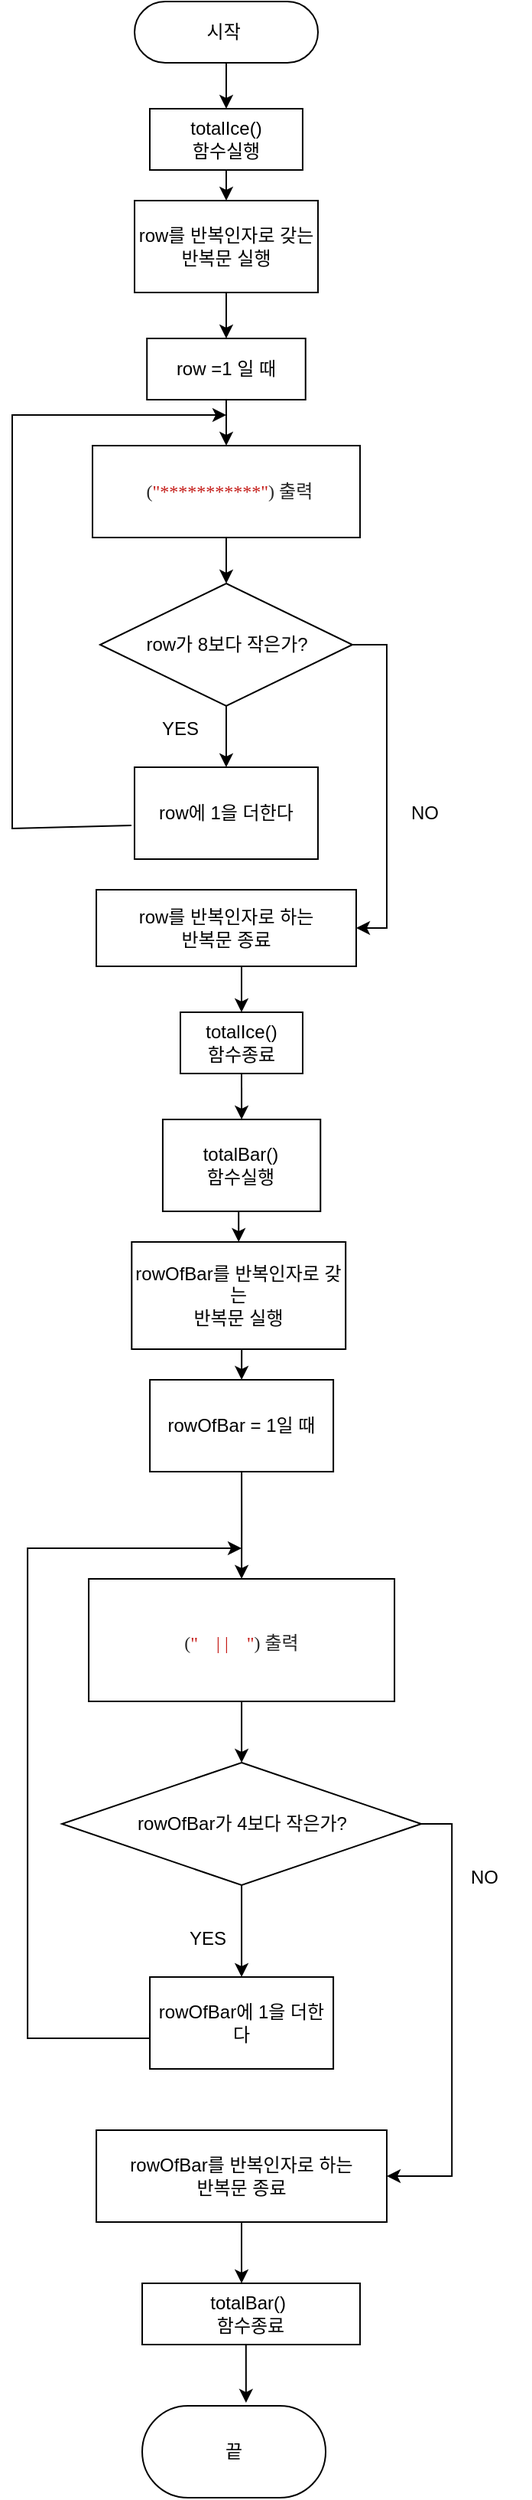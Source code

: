 <mxfile version="20.0.3" type="device"><diagram id="C5RBs43oDa-KdzZeNtuy" name="Page-1"><mxGraphModel dx="946" dy="648" grid="1" gridSize="10" guides="1" tooltips="1" connect="1" arrows="1" fold="1" page="1" pageScale="1" pageWidth="827" pageHeight="1169" math="0" shadow="0"><root><mxCell id="WIyWlLk6GJQsqaUBKTNV-0"/><mxCell id="WIyWlLk6GJQsqaUBKTNV-1" parent="WIyWlLk6GJQsqaUBKTNV-0"/><mxCell id="AFYc0Ny00LuI0GfS94SF-1" style="edgeStyle=orthogonalEdgeStyle;rounded=0;orthogonalLoop=1;jettySize=auto;html=1;exitX=0.5;exitY=1;exitDx=0;exitDy=0;" edge="1" parent="WIyWlLk6GJQsqaUBKTNV-1" source="mZr4-VMisL2OEZDExAja-1" target="AFYc0Ny00LuI0GfS94SF-0"><mxGeometry relative="1" as="geometry"/></mxCell><mxCell id="mZr4-VMisL2OEZDExAja-1" value="시작&amp;nbsp;" style="rounded=1;whiteSpace=wrap;html=1;arcSize=50;" parent="WIyWlLk6GJQsqaUBKTNV-1" vertex="1"><mxGeometry x="310.01" y="100" width="120" height="40" as="geometry"/></mxCell><mxCell id="mZr4-VMisL2OEZDExAja-2" value="끝" style="rounded=1;whiteSpace=wrap;html=1;arcSize=50;" parent="WIyWlLk6GJQsqaUBKTNV-1" vertex="1"><mxGeometry x="315.02" y="1670" width="120" height="60" as="geometry"/></mxCell><mxCell id="mZr4-VMisL2OEZDExAja-9" style="edgeStyle=orthogonalEdgeStyle;rounded=0;orthogonalLoop=1;jettySize=auto;html=1;exitX=0.5;exitY=1;exitDx=0;exitDy=0;entryX=0.5;entryY=0;entryDx=0;entryDy=0;" parent="WIyWlLk6GJQsqaUBKTNV-1" source="mZr4-VMisL2OEZDExAja-3" target="mZr4-VMisL2OEZDExAja-8" edge="1"><mxGeometry relative="1" as="geometry"/></mxCell><mxCell id="mZr4-VMisL2OEZDExAja-3" value="&amp;nbsp;&lt;span style=&quot;font-family: Menlo; background-color: rgb(255, 255, 255); color: rgba(0, 0, 0, 0.85);&quot;&gt;(&lt;/span&gt;&lt;span style=&quot;color: rgb(196, 26, 22); font-family: Menlo; background-color: rgb(255, 255, 255);&quot;&gt;&quot;***********&quot;&lt;/span&gt;&lt;span style=&quot;font-family: Menlo; background-color: rgb(255, 255, 255); color: rgba(0, 0, 0, 0.85);&quot;&gt;) 출력&lt;/span&gt;" style="rounded=0;whiteSpace=wrap;html=1;" parent="WIyWlLk6GJQsqaUBKTNV-1" vertex="1"><mxGeometry x="282.51" y="390" width="175" height="60" as="geometry"/></mxCell><mxCell id="mZr4-VMisL2OEZDExAja-10" style="edgeStyle=orthogonalEdgeStyle;rounded=0;orthogonalLoop=1;jettySize=auto;html=1;exitX=0.5;exitY=1;exitDx=0;exitDy=0;entryX=0.5;entryY=0;entryDx=0;entryDy=0;" parent="WIyWlLk6GJQsqaUBKTNV-1" source="mZr4-VMisL2OEZDExAja-5" target="mZr4-VMisL2OEZDExAja-3" edge="1"><mxGeometry relative="1" as="geometry"/></mxCell><mxCell id="mZr4-VMisL2OEZDExAja-5" value="row =1 일 때" style="rounded=0;whiteSpace=wrap;html=1;" parent="WIyWlLk6GJQsqaUBKTNV-1" vertex="1"><mxGeometry x="318.12" y="320" width="103.75" height="40" as="geometry"/></mxCell><mxCell id="mZr4-VMisL2OEZDExAja-14" style="edgeStyle=orthogonalEdgeStyle;rounded=0;orthogonalLoop=1;jettySize=auto;html=1;exitX=0.5;exitY=1;exitDx=0;exitDy=0;entryX=0.5;entryY=0;entryDx=0;entryDy=0;" parent="WIyWlLk6GJQsqaUBKTNV-1" source="mZr4-VMisL2OEZDExAja-8" target="mZr4-VMisL2OEZDExAja-13" edge="1"><mxGeometry relative="1" as="geometry"/></mxCell><mxCell id="mZr4-VMisL2OEZDExAja-19" style="edgeStyle=orthogonalEdgeStyle;rounded=0;orthogonalLoop=1;jettySize=auto;html=1;exitX=1;exitY=0.5;exitDx=0;exitDy=0;entryX=1;entryY=0.5;entryDx=0;entryDy=0;" parent="WIyWlLk6GJQsqaUBKTNV-1" source="mZr4-VMisL2OEZDExAja-8" target="mZr4-VMisL2OEZDExAja-18" edge="1"><mxGeometry relative="1" as="geometry"/></mxCell><mxCell id="mZr4-VMisL2OEZDExAja-8" value="row가 8보다 작은가?" style="rhombus;whiteSpace=wrap;html=1;" parent="WIyWlLk6GJQsqaUBKTNV-1" vertex="1"><mxGeometry x="287.51" y="480" width="164.99" height="80" as="geometry"/></mxCell><mxCell id="mZr4-VMisL2OEZDExAja-12" value="" style="endArrow=classic;html=1;rounded=0;exitX=-0.017;exitY=0.633;exitDx=0;exitDy=0;exitPerimeter=0;" parent="WIyWlLk6GJQsqaUBKTNV-1" source="mZr4-VMisL2OEZDExAja-13" edge="1"><mxGeometry width="50" height="50" relative="1" as="geometry"><mxPoint x="230" y="610" as="sourcePoint"/><mxPoint x="370" y="370" as="targetPoint"/><Array as="points"><mxPoint x="230" y="640"/><mxPoint x="230" y="440"/><mxPoint x="230" y="370"/></Array></mxGeometry></mxCell><mxCell id="mZr4-VMisL2OEZDExAja-13" value="row에 1을 더한다" style="rounded=0;whiteSpace=wrap;html=1;" parent="WIyWlLk6GJQsqaUBKTNV-1" vertex="1"><mxGeometry x="309.99" y="600" width="120" height="60" as="geometry"/></mxCell><mxCell id="mZr4-VMisL2OEZDExAja-17" value="YES" style="text;html=1;strokeColor=none;fillColor=none;align=center;verticalAlign=middle;whiteSpace=wrap;rounded=0;" parent="WIyWlLk6GJQsqaUBKTNV-1" vertex="1"><mxGeometry x="310" y="560" width="60" height="30" as="geometry"/></mxCell><mxCell id="AFYc0Ny00LuI0GfS94SF-8" style="edgeStyle=orthogonalEdgeStyle;rounded=0;orthogonalLoop=1;jettySize=auto;html=1;exitX=0.5;exitY=1;exitDx=0;exitDy=0;entryX=0.5;entryY=0;entryDx=0;entryDy=0;" edge="1" parent="WIyWlLk6GJQsqaUBKTNV-1" source="mZr4-VMisL2OEZDExAja-18" target="AFYc0Ny00LuI0GfS94SF-7"><mxGeometry relative="1" as="geometry"/></mxCell><mxCell id="mZr4-VMisL2OEZDExAja-18" value="row를 반복인자로 하는&lt;br&gt;반복문 종료" style="rounded=0;whiteSpace=wrap;html=1;" parent="WIyWlLk6GJQsqaUBKTNV-1" vertex="1"><mxGeometry x="285.01" y="680" width="170" height="50" as="geometry"/></mxCell><mxCell id="mZr4-VMisL2OEZDExAja-20" value="NO" style="text;html=1;strokeColor=none;fillColor=none;align=center;verticalAlign=middle;whiteSpace=wrap;rounded=0;" parent="WIyWlLk6GJQsqaUBKTNV-1" vertex="1"><mxGeometry x="470" y="615" width="60" height="30" as="geometry"/></mxCell><mxCell id="mZr4-VMisL2OEZDExAja-39" style="edgeStyle=orthogonalEdgeStyle;rounded=0;orthogonalLoop=1;jettySize=auto;html=1;exitX=0.5;exitY=1;exitDx=0;exitDy=0;entryX=0.5;entryY=0;entryDx=0;entryDy=0;" parent="WIyWlLk6GJQsqaUBKTNV-1" source="mZr4-VMisL2OEZDExAja-24" target="mZr4-VMisL2OEZDExAja-27" edge="1"><mxGeometry relative="1" as="geometry"/></mxCell><mxCell id="mZr4-VMisL2OEZDExAja-24" value="rowOfBar = 1일 때" style="rounded=0;whiteSpace=wrap;html=1;" parent="WIyWlLk6GJQsqaUBKTNV-1" vertex="1"><mxGeometry x="320.05" y="1000" width="120" height="60" as="geometry"/></mxCell><mxCell id="mZr4-VMisL2OEZDExAja-40" style="edgeStyle=orthogonalEdgeStyle;rounded=0;orthogonalLoop=1;jettySize=auto;html=1;exitX=0.5;exitY=1;exitDx=0;exitDy=0;entryX=0.5;entryY=0;entryDx=0;entryDy=0;" parent="WIyWlLk6GJQsqaUBKTNV-1" source="mZr4-VMisL2OEZDExAja-27" target="mZr4-VMisL2OEZDExAja-35" edge="1"><mxGeometry relative="1" as="geometry"/></mxCell><mxCell id="mZr4-VMisL2OEZDExAja-27" value="&lt;p style=&quot;margin: 0px; font-stretch: normal; line-height: normal; font-family: Menlo; color: rgba(0, 0, 0, 0.85); background-color: rgb(255, 255, 255);&quot;&gt;(&lt;span style=&quot;color: rgb(196, 26, 22);&quot;&gt;&quot;&lt;/span&gt;&lt;span style=&quot;color: rgb(196, 26, 22);&quot;&gt;&amp;nbsp; &amp;nbsp; &lt;/span&gt;&lt;span style=&quot;color: rgb(196, 26, 22);&quot;&gt;| |&lt;/span&gt;&lt;span style=&quot;color: rgb(196, 26, 22);&quot;&gt;&amp;nbsp; &amp;nbsp; &lt;/span&gt;&lt;span style=&quot;color: rgb(196, 26, 22);&quot;&gt;&quot;&lt;/span&gt;) 출력&lt;/p&gt;" style="rounded=0;whiteSpace=wrap;html=1;" parent="WIyWlLk6GJQsqaUBKTNV-1" vertex="1"><mxGeometry x="280.04" y="1130" width="200" height="80" as="geometry"/></mxCell><mxCell id="mZr4-VMisL2OEZDExAja-33" style="edgeStyle=orthogonalEdgeStyle;rounded=0;orthogonalLoop=1;jettySize=auto;html=1;exitX=0.5;exitY=1;exitDx=0;exitDy=0;entryX=0.5;entryY=0;entryDx=0;entryDy=0;" parent="WIyWlLk6GJQsqaUBKTNV-1" source="mZr4-VMisL2OEZDExAja-35" target="mZr4-VMisL2OEZDExAja-37" edge="1"><mxGeometry relative="1" as="geometry"/></mxCell><mxCell id="mZr4-VMisL2OEZDExAja-44" style="edgeStyle=orthogonalEdgeStyle;rounded=0;orthogonalLoop=1;jettySize=auto;html=1;exitX=1;exitY=0.5;exitDx=0;exitDy=0;entryX=1;entryY=0.5;entryDx=0;entryDy=0;" parent="WIyWlLk6GJQsqaUBKTNV-1" source="mZr4-VMisL2OEZDExAja-35" target="mZr4-VMisL2OEZDExAja-43" edge="1"><mxGeometry relative="1" as="geometry"/></mxCell><mxCell id="mZr4-VMisL2OEZDExAja-35" value="rowOfBar가 4보다 작은가?" style="rhombus;whiteSpace=wrap;html=1;" parent="WIyWlLk6GJQsqaUBKTNV-1" vertex="1"><mxGeometry x="262.55" y="1250" width="234.99" height="80" as="geometry"/></mxCell><mxCell id="mZr4-VMisL2OEZDExAja-41" style="edgeStyle=orthogonalEdgeStyle;rounded=0;orthogonalLoop=1;jettySize=auto;html=1;exitX=0;exitY=0.5;exitDx=0;exitDy=0;" parent="WIyWlLk6GJQsqaUBKTNV-1" source="mZr4-VMisL2OEZDExAja-37" edge="1"><mxGeometry relative="1" as="geometry"><mxPoint x="380.025" y="1110" as="targetPoint"/><mxPoint x="200.02" y="1390" as="sourcePoint"/><Array as="points"><mxPoint x="320.03" y="1430"/><mxPoint x="240.03" y="1430"/><mxPoint x="240.03" y="1110"/></Array></mxGeometry></mxCell><mxCell id="mZr4-VMisL2OEZDExAja-37" value="rowOfBar에 1을 더한다" style="rounded=0;whiteSpace=wrap;html=1;" parent="WIyWlLk6GJQsqaUBKTNV-1" vertex="1"><mxGeometry x="320.03" y="1390" width="120.01" height="60" as="geometry"/></mxCell><mxCell id="mZr4-VMisL2OEZDExAja-38" value="YES" style="text;html=1;strokeColor=none;fillColor=none;align=center;verticalAlign=middle;whiteSpace=wrap;rounded=0;" parent="WIyWlLk6GJQsqaUBKTNV-1" vertex="1"><mxGeometry x="328.15" y="1350" width="60" height="30" as="geometry"/></mxCell><mxCell id="mZr4-VMisL2OEZDExAja-46" style="edgeStyle=orthogonalEdgeStyle;rounded=0;orthogonalLoop=1;jettySize=auto;html=1;exitX=0.5;exitY=1;exitDx=0;exitDy=0;" parent="WIyWlLk6GJQsqaUBKTNV-1" source="mZr4-VMisL2OEZDExAja-43" edge="1"><mxGeometry relative="1" as="geometry"><mxPoint x="380.03" y="1590" as="targetPoint"/></mxGeometry></mxCell><mxCell id="mZr4-VMisL2OEZDExAja-43" value="rowOfBar를 반복인자로 하는&lt;br&gt;반복문 종료" style="rounded=0;whiteSpace=wrap;html=1;" parent="WIyWlLk6GJQsqaUBKTNV-1" vertex="1"><mxGeometry x="285.02" y="1490" width="189.99" height="60" as="geometry"/></mxCell><mxCell id="mZr4-VMisL2OEZDExAja-45" value="NO" style="text;html=1;strokeColor=none;fillColor=none;align=center;verticalAlign=middle;whiteSpace=wrap;rounded=0;" parent="WIyWlLk6GJQsqaUBKTNV-1" vertex="1"><mxGeometry x="508.8" y="1310" width="60" height="30" as="geometry"/></mxCell><mxCell id="AFYc0Ny00LuI0GfS94SF-5" style="edgeStyle=orthogonalEdgeStyle;rounded=0;orthogonalLoop=1;jettySize=auto;html=1;exitX=0.5;exitY=1;exitDx=0;exitDy=0;entryX=0.5;entryY=0;entryDx=0;entryDy=0;" edge="1" parent="WIyWlLk6GJQsqaUBKTNV-1" source="AFYc0Ny00LuI0GfS94SF-0" target="AFYc0Ny00LuI0GfS94SF-4"><mxGeometry relative="1" as="geometry"/></mxCell><mxCell id="AFYc0Ny00LuI0GfS94SF-0" value="totalIce()&lt;br&gt;함수실행" style="rounded=0;whiteSpace=wrap;html=1;" vertex="1" parent="WIyWlLk6GJQsqaUBKTNV-1"><mxGeometry x="319.99" y="170" width="99.99" height="40" as="geometry"/></mxCell><mxCell id="AFYc0Ny00LuI0GfS94SF-6" style="edgeStyle=orthogonalEdgeStyle;rounded=0;orthogonalLoop=1;jettySize=auto;html=1;exitX=0.5;exitY=1;exitDx=0;exitDy=0;entryX=0.5;entryY=0;entryDx=0;entryDy=0;" edge="1" parent="WIyWlLk6GJQsqaUBKTNV-1" source="AFYc0Ny00LuI0GfS94SF-4" target="mZr4-VMisL2OEZDExAja-5"><mxGeometry relative="1" as="geometry"/></mxCell><mxCell id="AFYc0Ny00LuI0GfS94SF-4" value="row를 반복인자로 갖는&lt;br&gt;반복문 실행" style="rounded=0;whiteSpace=wrap;html=1;" vertex="1" parent="WIyWlLk6GJQsqaUBKTNV-1"><mxGeometry x="310.01" y="230" width="120" height="60" as="geometry"/></mxCell><mxCell id="AFYc0Ny00LuI0GfS94SF-11" style="edgeStyle=orthogonalEdgeStyle;rounded=0;orthogonalLoop=1;jettySize=auto;html=1;exitX=0.5;exitY=1;exitDx=0;exitDy=0;entryX=0.5;entryY=0;entryDx=0;entryDy=0;" edge="1" parent="WIyWlLk6GJQsqaUBKTNV-1" source="AFYc0Ny00LuI0GfS94SF-7" target="AFYc0Ny00LuI0GfS94SF-9"><mxGeometry relative="1" as="geometry"/></mxCell><mxCell id="AFYc0Ny00LuI0GfS94SF-7" value="totalIce()&lt;br&gt;함수종료" style="rounded=0;whiteSpace=wrap;html=1;" vertex="1" parent="WIyWlLk6GJQsqaUBKTNV-1"><mxGeometry x="340" y="760" width="80" height="40" as="geometry"/></mxCell><mxCell id="AFYc0Ny00LuI0GfS94SF-13" style="edgeStyle=orthogonalEdgeStyle;rounded=0;orthogonalLoop=1;jettySize=auto;html=1;exitX=0.5;exitY=1;exitDx=0;exitDy=0;entryX=0.5;entryY=0;entryDx=0;entryDy=0;" edge="1" parent="WIyWlLk6GJQsqaUBKTNV-1" source="AFYc0Ny00LuI0GfS94SF-9" target="AFYc0Ny00LuI0GfS94SF-12"><mxGeometry relative="1" as="geometry"/></mxCell><mxCell id="AFYc0Ny00LuI0GfS94SF-9" value="totalBar()&lt;br&gt;함수실행" style="rounded=0;whiteSpace=wrap;html=1;" vertex="1" parent="WIyWlLk6GJQsqaUBKTNV-1"><mxGeometry x="328.47" y="830" width="103.16" height="60" as="geometry"/></mxCell><mxCell id="AFYc0Ny00LuI0GfS94SF-15" style="edgeStyle=orthogonalEdgeStyle;rounded=0;orthogonalLoop=1;jettySize=auto;html=1;exitX=0.5;exitY=1;exitDx=0;exitDy=0;entryX=0.5;entryY=0;entryDx=0;entryDy=0;" edge="1" parent="WIyWlLk6GJQsqaUBKTNV-1" source="AFYc0Ny00LuI0GfS94SF-12" target="mZr4-VMisL2OEZDExAja-24"><mxGeometry relative="1" as="geometry"/></mxCell><mxCell id="AFYc0Ny00LuI0GfS94SF-12" value="rowOfBar를 반복인자로 갖는&lt;br&gt;반복문 실행" style="rounded=0;whiteSpace=wrap;html=1;" vertex="1" parent="WIyWlLk6GJQsqaUBKTNV-1"><mxGeometry x="308.15" y="910" width="139.95" height="70" as="geometry"/></mxCell><mxCell id="AFYc0Ny00LuI0GfS94SF-17" style="edgeStyle=orthogonalEdgeStyle;rounded=0;orthogonalLoop=1;jettySize=auto;html=1;exitX=0.5;exitY=1;exitDx=0;exitDy=0;entryX=0.566;entryY=-0.033;entryDx=0;entryDy=0;entryPerimeter=0;" edge="1" parent="WIyWlLk6GJQsqaUBKTNV-1" source="AFYc0Ny00LuI0GfS94SF-16" target="mZr4-VMisL2OEZDExAja-2"><mxGeometry relative="1" as="geometry"/></mxCell><mxCell id="AFYc0Ny00LuI0GfS94SF-16" value="totalBar()&amp;nbsp;&lt;br&gt;함수종료" style="rounded=0;whiteSpace=wrap;html=1;" vertex="1" parent="WIyWlLk6GJQsqaUBKTNV-1"><mxGeometry x="315.02" y="1590" width="142.49" height="40" as="geometry"/></mxCell></root></mxGraphModel></diagram></mxfile>
